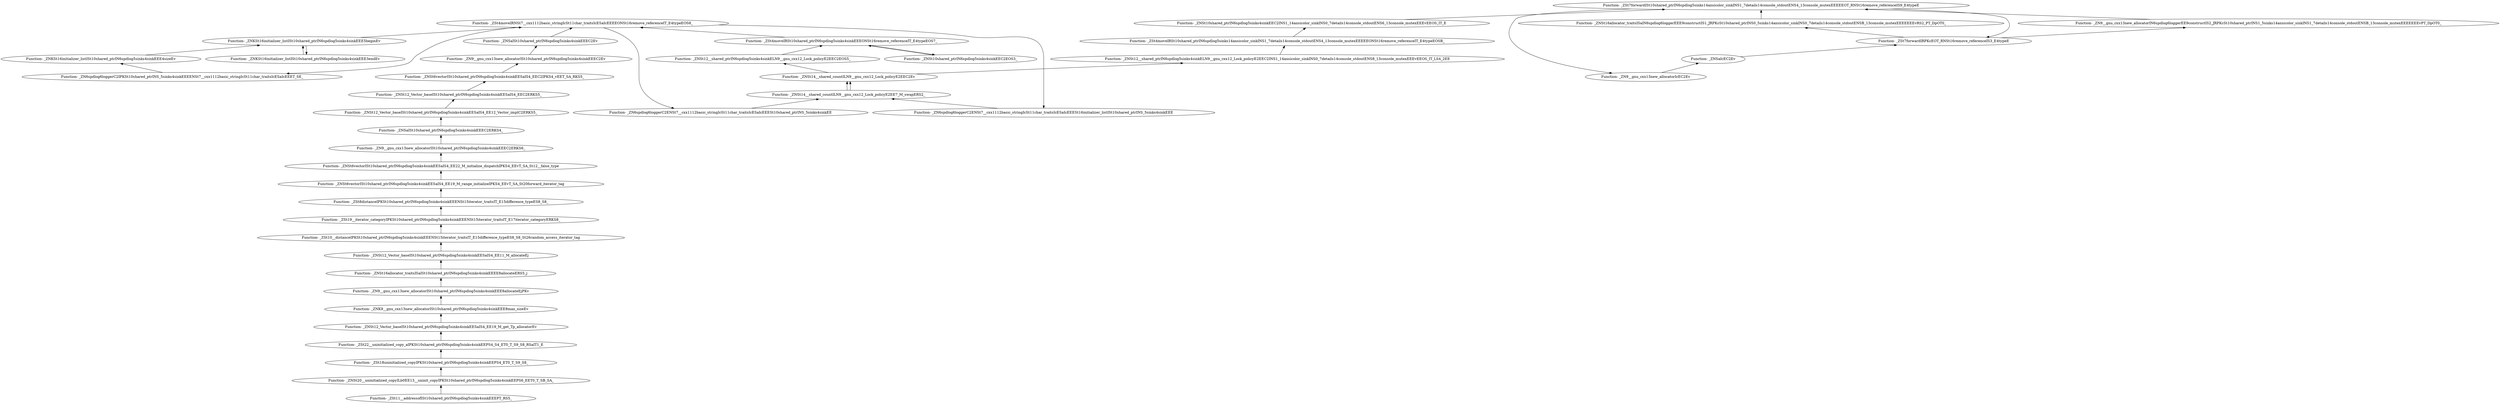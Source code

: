 digraph {
	"Function- _ZSt11__addressofISt10shared_ptrIN6spdlog5sinks4sinkEEEPT_RS5_"
	"Function- _ZNSt20__uninitialized_copyILb0EE13__uninit_copyIPKSt10shared_ptrIN6spdlog5sinks4sinkEEPS6_EET0_T_SB_SA_"
	"Function- _ZNSt20__uninitialized_copyILb0EE13__uninit_copyIPKSt10shared_ptrIN6spdlog5sinks4sinkEEPS6_EET0_T_SB_SA_" -> "Function- _ZSt11__addressofISt10shared_ptrIN6spdlog5sinks4sinkEEEPT_RS5_" [dir=back]
	"Function- _ZSt18uninitialized_copyIPKSt10shared_ptrIN6spdlog5sinks4sinkEEPS4_ET0_T_S9_S8_"
	"Function- _ZSt18uninitialized_copyIPKSt10shared_ptrIN6spdlog5sinks4sinkEEPS4_ET0_T_S9_S8_" -> "Function- _ZNSt20__uninitialized_copyILb0EE13__uninit_copyIPKSt10shared_ptrIN6spdlog5sinks4sinkEEPS6_EET0_T_SB_SA_" [dir=back]
	"Function- _ZSt22__uninitialized_copy_aIPKSt10shared_ptrIN6spdlog5sinks4sinkEEPS4_S4_ET0_T_S9_S8_RSaIT1_E"
	"Function- _ZSt22__uninitialized_copy_aIPKSt10shared_ptrIN6spdlog5sinks4sinkEEPS4_S4_ET0_T_S9_S8_RSaIT1_E" -> "Function- _ZSt18uninitialized_copyIPKSt10shared_ptrIN6spdlog5sinks4sinkEEPS4_ET0_T_S9_S8_" [dir=back]
	"Function- _ZNSt12_Vector_baseISt10shared_ptrIN6spdlog5sinks4sinkEESaIS4_EE19_M_get_Tp_allocatorEv"
	"Function- _ZNSt12_Vector_baseISt10shared_ptrIN6spdlog5sinks4sinkEESaIS4_EE19_M_get_Tp_allocatorEv" -> "Function- _ZSt22__uninitialized_copy_aIPKSt10shared_ptrIN6spdlog5sinks4sinkEEPS4_S4_ET0_T_S9_S8_RSaIT1_E" [dir=back]
	"Function- _ZNK9__gnu_cxx13new_allocatorISt10shared_ptrIN6spdlog5sinks4sinkEEE8max_sizeEv"
	"Function- _ZNK9__gnu_cxx13new_allocatorISt10shared_ptrIN6spdlog5sinks4sinkEEE8max_sizeEv" -> "Function- _ZNSt12_Vector_baseISt10shared_ptrIN6spdlog5sinks4sinkEESaIS4_EE19_M_get_Tp_allocatorEv" [dir=back]
	"Function- _ZN9__gnu_cxx13new_allocatorISt10shared_ptrIN6spdlog5sinks4sinkEEE8allocateEjPKv"
	"Function- _ZN9__gnu_cxx13new_allocatorISt10shared_ptrIN6spdlog5sinks4sinkEEE8allocateEjPKv" -> "Function- _ZNK9__gnu_cxx13new_allocatorISt10shared_ptrIN6spdlog5sinks4sinkEEE8max_sizeEv" [dir=back]
	"Function- _ZNSt16allocator_traitsISaISt10shared_ptrIN6spdlog5sinks4sinkEEEE8allocateERS5_j"
	"Function- _ZNSt16allocator_traitsISaISt10shared_ptrIN6spdlog5sinks4sinkEEEE8allocateERS5_j" -> "Function- _ZN9__gnu_cxx13new_allocatorISt10shared_ptrIN6spdlog5sinks4sinkEEE8allocateEjPKv" [dir=back]
	"Function- _ZNSt12_Vector_baseISt10shared_ptrIN6spdlog5sinks4sinkEESaIS4_EE11_M_allocateEj"
	"Function- _ZNSt12_Vector_baseISt10shared_ptrIN6spdlog5sinks4sinkEESaIS4_EE11_M_allocateEj" -> "Function- _ZNSt16allocator_traitsISaISt10shared_ptrIN6spdlog5sinks4sinkEEEE8allocateERS5_j" [dir=back]
	"Function- _ZSt10__distanceIPKSt10shared_ptrIN6spdlog5sinks4sinkEEENSt15iterator_traitsIT_E15difference_typeES8_S8_St26random_access_iterator_tag"
	"Function- _ZSt10__distanceIPKSt10shared_ptrIN6spdlog5sinks4sinkEEENSt15iterator_traitsIT_E15difference_typeES8_S8_St26random_access_iterator_tag" -> "Function- _ZNSt12_Vector_baseISt10shared_ptrIN6spdlog5sinks4sinkEESaIS4_EE11_M_allocateEj" [dir=back]
	"Function- _ZSt19__iterator_categoryIPKSt10shared_ptrIN6spdlog5sinks4sinkEEENSt15iterator_traitsIT_E17iterator_categoryERKS8_"
	"Function- _ZSt19__iterator_categoryIPKSt10shared_ptrIN6spdlog5sinks4sinkEEENSt15iterator_traitsIT_E17iterator_categoryERKS8_" -> "Function- _ZSt10__distanceIPKSt10shared_ptrIN6spdlog5sinks4sinkEEENSt15iterator_traitsIT_E15difference_typeES8_S8_St26random_access_iterator_tag" [dir=back]
	"Function- _ZSt8distanceIPKSt10shared_ptrIN6spdlog5sinks4sinkEEENSt15iterator_traitsIT_E15difference_typeES8_S8_"
	"Function- _ZSt8distanceIPKSt10shared_ptrIN6spdlog5sinks4sinkEEENSt15iterator_traitsIT_E15difference_typeES8_S8_" -> "Function- _ZSt19__iterator_categoryIPKSt10shared_ptrIN6spdlog5sinks4sinkEEENSt15iterator_traitsIT_E17iterator_categoryERKS8_" [dir=back]
	"Function- _ZNSt6vectorISt10shared_ptrIN6spdlog5sinks4sinkEESaIS4_EE19_M_range_initializeIPKS4_EEvT_SA_St20forward_iterator_tag"
	"Function- _ZNSt6vectorISt10shared_ptrIN6spdlog5sinks4sinkEESaIS4_EE19_M_range_initializeIPKS4_EEvT_SA_St20forward_iterator_tag" -> "Function- _ZSt8distanceIPKSt10shared_ptrIN6spdlog5sinks4sinkEEENSt15iterator_traitsIT_E15difference_typeES8_S8_" [dir=back]
	"Function- _ZNSt6vectorISt10shared_ptrIN6spdlog5sinks4sinkEESaIS4_EE22_M_initialize_dispatchIPKS4_EEvT_SA_St12__false_type"
	"Function- _ZNSt6vectorISt10shared_ptrIN6spdlog5sinks4sinkEESaIS4_EE22_M_initialize_dispatchIPKS4_EEvT_SA_St12__false_type" -> "Function- _ZNSt6vectorISt10shared_ptrIN6spdlog5sinks4sinkEESaIS4_EE19_M_range_initializeIPKS4_EEvT_SA_St20forward_iterator_tag" [dir=back]
	"Function- _ZN9__gnu_cxx13new_allocatorISt10shared_ptrIN6spdlog5sinks4sinkEEEC2ERKS6_"
	"Function- _ZN9__gnu_cxx13new_allocatorISt10shared_ptrIN6spdlog5sinks4sinkEEEC2ERKS6_" -> "Function- _ZNSt6vectorISt10shared_ptrIN6spdlog5sinks4sinkEESaIS4_EE22_M_initialize_dispatchIPKS4_EEvT_SA_St12__false_type" [dir=back]
	"Function- _ZNSaISt10shared_ptrIN6spdlog5sinks4sinkEEEC2ERKS4_"
	"Function- _ZNSaISt10shared_ptrIN6spdlog5sinks4sinkEEEC2ERKS4_" -> "Function- _ZN9__gnu_cxx13new_allocatorISt10shared_ptrIN6spdlog5sinks4sinkEEEC2ERKS6_" [dir=back]
	"Function- _ZNSt12_Vector_baseISt10shared_ptrIN6spdlog5sinks4sinkEESaIS4_EE12_Vector_implC2ERKS5_"
	"Function- _ZNSt12_Vector_baseISt10shared_ptrIN6spdlog5sinks4sinkEESaIS4_EE12_Vector_implC2ERKS5_" -> "Function- _ZNSaISt10shared_ptrIN6spdlog5sinks4sinkEEEC2ERKS4_" [dir=back]
	"Function- _ZNSt12_Vector_baseISt10shared_ptrIN6spdlog5sinks4sinkEESaIS4_EEC2ERKS5_"
	"Function- _ZNSt12_Vector_baseISt10shared_ptrIN6spdlog5sinks4sinkEESaIS4_EEC2ERKS5_" -> "Function- _ZNSt12_Vector_baseISt10shared_ptrIN6spdlog5sinks4sinkEESaIS4_EE12_Vector_implC2ERKS5_" [dir=back]
	"Function- _ZNSt6vectorISt10shared_ptrIN6spdlog5sinks4sinkEESaIS4_EEC2IPKS4_vEET_SA_RKS5_"
	"Function- _ZNSt6vectorISt10shared_ptrIN6spdlog5sinks4sinkEESaIS4_EEC2IPKS4_vEET_SA_RKS5_" -> "Function- _ZNSt12_Vector_baseISt10shared_ptrIN6spdlog5sinks4sinkEESaIS4_EEC2ERKS5_" [dir=back]
	"Function- _ZN9__gnu_cxx13new_allocatorISt10shared_ptrIN6spdlog5sinks4sinkEEEC2Ev"
	"Function- _ZN9__gnu_cxx13new_allocatorISt10shared_ptrIN6spdlog5sinks4sinkEEEC2Ev" -> "Function- _ZNSt6vectorISt10shared_ptrIN6spdlog5sinks4sinkEESaIS4_EEC2IPKS4_vEET_SA_RKS5_" [dir=back]
	"Function- _ZNSaISt10shared_ptrIN6spdlog5sinks4sinkEEEC2Ev"
	"Function- _ZNSaISt10shared_ptrIN6spdlog5sinks4sinkEEEC2Ev" -> "Function- _ZN9__gnu_cxx13new_allocatorISt10shared_ptrIN6spdlog5sinks4sinkEEEC2Ev" [dir=back]
	"Function- _ZSt4moveIRNSt7__cxx1112basic_stringIcSt11char_traitsIcESaIcEEEEONSt16remove_referenceIT_E4typeEOS8_"
	"Function- _ZSt4moveIRNSt7__cxx1112basic_stringIcSt11char_traitsIcESaIcEEEEONSt16remove_referenceIT_E4typeEOS8_" -> "Function- _ZNSaISt10shared_ptrIN6spdlog5sinks4sinkEEEC2Ev" [dir=back]
	"Function- _ZN6spdlog6loggerC2IPKSt10shared_ptrINS_5sinks4sinkEEEENSt7__cxx1112basic_stringIcSt11char_traitsIcESaIcEEET_SE_"
	"Function- _ZN6spdlog6loggerC2IPKSt10shared_ptrINS_5sinks4sinkEEEENSt7__cxx1112basic_stringIcSt11char_traitsIcESaIcEEET_SE_" -> "Function- _ZSt4moveIRNSt7__cxx1112basic_stringIcSt11char_traitsIcESaIcEEEEONSt16remove_referenceIT_E4typeEOS8_" [dir=back]
	"Function- _ZNKSt16initializer_listISt10shared_ptrIN6spdlog5sinks4sinkEEE4sizeEv"
	"Function- _ZNKSt16initializer_listISt10shared_ptrIN6spdlog5sinks4sinkEEE4sizeEv" -> "Function- _ZN6spdlog6loggerC2IPKSt10shared_ptrINS_5sinks4sinkEEEENSt7__cxx1112basic_stringIcSt11char_traitsIcESaIcEEET_SE_" [dir=back]
	"Function- _ZNKSt16initializer_listISt10shared_ptrIN6spdlog5sinks4sinkEEE5beginEv"
	"Function- _ZNKSt16initializer_listISt10shared_ptrIN6spdlog5sinks4sinkEEE5beginEv" -> "Function- _ZNKSt16initializer_listISt10shared_ptrIN6spdlog5sinks4sinkEEE4sizeEv" [dir=back]
	"Function- _ZNKSt16initializer_listISt10shared_ptrIN6spdlog5sinks4sinkEEE3endEv"
	"Function- _ZNKSt16initializer_listISt10shared_ptrIN6spdlog5sinks4sinkEEE3endEv" -> "Function- _ZNKSt16initializer_listISt10shared_ptrIN6spdlog5sinks4sinkEEE5beginEv" [dir=back]
	"Function- _ZNKSt16initializer_listISt10shared_ptrIN6spdlog5sinks4sinkEEE5beginEv"
	"Function- _ZNKSt16initializer_listISt10shared_ptrIN6spdlog5sinks4sinkEEE5beginEv" -> "Function- _ZNKSt16initializer_listISt10shared_ptrIN6spdlog5sinks4sinkEEE3endEv" [dir=back]
	"Function- _ZSt4moveIRNSt7__cxx1112basic_stringIcSt11char_traitsIcESaIcEEEEONSt16remove_referenceIT_E4typeEOS8_"
	"Function- _ZSt4moveIRNSt7__cxx1112basic_stringIcSt11char_traitsIcESaIcEEEEONSt16remove_referenceIT_E4typeEOS8_" -> "Function- _ZNKSt16initializer_listISt10shared_ptrIN6spdlog5sinks4sinkEEE5beginEv" [dir=back]
	"Function- _ZN6spdlog6loggerC2ENSt7__cxx1112basic_stringIcSt11char_traitsIcESaIcEEESt16initializer_listISt10shared_ptrINS_5sinks4sinkEEE"
	"Function- _ZN6spdlog6loggerC2ENSt7__cxx1112basic_stringIcSt11char_traitsIcESaIcEEESt16initializer_listISt10shared_ptrINS_5sinks4sinkEEE" -> "Function- _ZSt4moveIRNSt7__cxx1112basic_stringIcSt11char_traitsIcESaIcEEEEONSt16remove_referenceIT_E4typeEOS8_" [dir=back]
	"Function- _ZNSt14__shared_countILN9__gnu_cxx12_Lock_policyE2EE7_M_swapERS2_"
	"Function- _ZNSt14__shared_countILN9__gnu_cxx12_Lock_policyE2EE7_M_swapERS2_" -> "Function- _ZN6spdlog6loggerC2ENSt7__cxx1112basic_stringIcSt11char_traitsIcESaIcEEESt16initializer_listISt10shared_ptrINS_5sinks4sinkEEE" [dir=back]
	"Function- _ZNSt14__shared_countILN9__gnu_cxx12_Lock_policyE2EEC2Ev"
	"Function- _ZNSt14__shared_countILN9__gnu_cxx12_Lock_policyE2EEC2Ev" -> "Function- _ZNSt14__shared_countILN9__gnu_cxx12_Lock_policyE2EE7_M_swapERS2_" [dir=back]
	"Function- _ZNSt12__shared_ptrIN6spdlog5sinks4sinkELN9__gnu_cxx12_Lock_policyE2EEC2EOS5_"
	"Function- _ZNSt12__shared_ptrIN6spdlog5sinks4sinkELN9__gnu_cxx12_Lock_policyE2EEC2EOS5_" -> "Function- _ZNSt14__shared_countILN9__gnu_cxx12_Lock_policyE2EEC2Ev" [dir=back]
	"Function- _ZSt4moveIRSt10shared_ptrIN6spdlog5sinks4sinkEEEONSt16remove_referenceIT_E4typeEOS7_"
	"Function- _ZSt4moveIRSt10shared_ptrIN6spdlog5sinks4sinkEEEONSt16remove_referenceIT_E4typeEOS7_" -> "Function- _ZNSt12__shared_ptrIN6spdlog5sinks4sinkELN9__gnu_cxx12_Lock_policyE2EEC2EOS5_" [dir=back]
	"Function- _ZNSt10shared_ptrIN6spdlog5sinks4sinkEEC2EOS3_"
	"Function- _ZNSt10shared_ptrIN6spdlog5sinks4sinkEEC2EOS3_" -> "Function- _ZSt4moveIRSt10shared_ptrIN6spdlog5sinks4sinkEEEONSt16remove_referenceIT_E4typeEOS7_" [dir=back]
	"Function- _ZSt4moveIRSt10shared_ptrIN6spdlog5sinks4sinkEEEONSt16remove_referenceIT_E4typeEOS7_"
	"Function- _ZSt4moveIRSt10shared_ptrIN6spdlog5sinks4sinkEEEONSt16remove_referenceIT_E4typeEOS7_" -> "Function- _ZNSt10shared_ptrIN6spdlog5sinks4sinkEEC2EOS3_" [dir=back]
	"Function- _ZSt4moveIRNSt7__cxx1112basic_stringIcSt11char_traitsIcESaIcEEEEONSt16remove_referenceIT_E4typeEOS8_"
	"Function- _ZSt4moveIRNSt7__cxx1112basic_stringIcSt11char_traitsIcESaIcEEEEONSt16remove_referenceIT_E4typeEOS8_" -> "Function- _ZSt4moveIRSt10shared_ptrIN6spdlog5sinks4sinkEEEONSt16remove_referenceIT_E4typeEOS7_" [dir=back]
	"Function- _ZN6spdlog6loggerC2ENSt7__cxx1112basic_stringIcSt11char_traitsIcESaIcEEESt10shared_ptrINS_5sinks4sinkEE"
	"Function- _ZN6spdlog6loggerC2ENSt7__cxx1112basic_stringIcSt11char_traitsIcESaIcEEESt10shared_ptrINS_5sinks4sinkEE" -> "Function- _ZSt4moveIRNSt7__cxx1112basic_stringIcSt11char_traitsIcESaIcEEEEONSt16remove_referenceIT_E4typeEOS8_" [dir=back]
	"Function- _ZNSt14__shared_countILN9__gnu_cxx12_Lock_policyE2EE7_M_swapERS2_"
	"Function- _ZNSt14__shared_countILN9__gnu_cxx12_Lock_policyE2EE7_M_swapERS2_" -> "Function- _ZN6spdlog6loggerC2ENSt7__cxx1112basic_stringIcSt11char_traitsIcESaIcEEESt10shared_ptrINS_5sinks4sinkEE" [dir=back]
	"Function- _ZNSt14__shared_countILN9__gnu_cxx12_Lock_policyE2EEC2Ev"
	"Function- _ZNSt14__shared_countILN9__gnu_cxx12_Lock_policyE2EEC2Ev" -> "Function- _ZNSt14__shared_countILN9__gnu_cxx12_Lock_policyE2EE7_M_swapERS2_" [dir=back]
	"Function- _ZNSt12__shared_ptrIN6spdlog5sinks4sinkELN9__gnu_cxx12_Lock_policyE2EEC2INS1_14ansicolor_sinkINS0_7details14console_stdoutENS8_13console_mutexEEEvEEOS_IT_LS4_2EE"
	"Function- _ZNSt12__shared_ptrIN6spdlog5sinks4sinkELN9__gnu_cxx12_Lock_policyE2EEC2INS1_14ansicolor_sinkINS0_7details14console_stdoutENS8_13console_mutexEEEvEEOS_IT_LS4_2EE" -> "Function- _ZNSt14__shared_countILN9__gnu_cxx12_Lock_policyE2EEC2Ev" [dir=back]
	"Function- _ZSt4moveIRSt10shared_ptrIN6spdlog5sinks14ansicolor_sinkINS1_7details14console_stdoutENS4_13console_mutexEEEEEONSt16remove_referenceIT_E4typeEOSB_"
	"Function- _ZSt4moveIRSt10shared_ptrIN6spdlog5sinks14ansicolor_sinkINS1_7details14console_stdoutENS4_13console_mutexEEEEEONSt16remove_referenceIT_E4typeEOSB_" -> "Function- _ZNSt12__shared_ptrIN6spdlog5sinks4sinkELN9__gnu_cxx12_Lock_policyE2EEC2INS1_14ansicolor_sinkINS0_7details14console_stdoutENS8_13console_mutexEEEvEEOS_IT_LS4_2EE" [dir=back]
	"Function- _ZNSt10shared_ptrIN6spdlog5sinks4sinkEEC2INS1_14ansicolor_sinkINS0_7details14console_stdoutENS6_13console_mutexEEEvEEOS_IT_E"
	"Function- _ZNSt10shared_ptrIN6spdlog5sinks4sinkEEC2INS1_14ansicolor_sinkINS0_7details14console_stdoutENS6_13console_mutexEEEvEEOS_IT_E" -> "Function- _ZSt4moveIRSt10shared_ptrIN6spdlog5sinks14ansicolor_sinkINS1_7details14console_stdoutENS4_13console_mutexEEEEEONSt16remove_referenceIT_E4typeEOSB_" [dir=back]
	"Function- _ZSt7forwardISt10shared_ptrIN6spdlog5sinks14ansicolor_sinkINS1_7details14console_stdoutENS4_13console_mutexEEEEEOT_RNSt16remove_referenceIS9_E4typeE"
	"Function- _ZSt7forwardISt10shared_ptrIN6spdlog5sinks14ansicolor_sinkINS1_7details14console_stdoutENS4_13console_mutexEEEEEOT_RNSt16remove_referenceIS9_E4typeE" -> "Function- _ZNSt10shared_ptrIN6spdlog5sinks4sinkEEC2INS1_14ansicolor_sinkINS0_7details14console_stdoutENS6_13console_mutexEEEvEEOS_IT_E" [dir=back]
	"Function- _ZN9__gnu_cxx13new_allocatorIcEC2Ev"
	"Function- _ZN9__gnu_cxx13new_allocatorIcEC2Ev" -> "Function- _ZSt7forwardISt10shared_ptrIN6spdlog5sinks14ansicolor_sinkINS1_7details14console_stdoutENS4_13console_mutexEEEEEOT_RNSt16remove_referenceIS9_E4typeE" [dir=back]
	"Function- _ZNSaIcEC2Ev"
	"Function- _ZNSaIcEC2Ev" -> "Function- _ZN9__gnu_cxx13new_allocatorIcEC2Ev" [dir=back]
	"Function- _ZSt7forwardIRPKcEOT_RNSt16remove_referenceIS3_E4typeE"
	"Function- _ZSt7forwardIRPKcEOT_RNSt16remove_referenceIS3_E4typeE" -> "Function- _ZNSaIcEC2Ev" [dir=back]
	"Function- _ZN9__gnu_cxx13new_allocatorIN6spdlog6loggerEE9constructIS2_JRPKcSt10shared_ptrINS1_5sinks14ansicolor_sinkINS1_7details14console_stdoutENSB_13console_mutexEEEEEEEvPT_DpOT0_"
	"Function- _ZN9__gnu_cxx13new_allocatorIN6spdlog6loggerEE9constructIS2_JRPKcSt10shared_ptrINS1_5sinks14ansicolor_sinkINS1_7details14console_stdoutENSB_13console_mutexEEEEEEEvPT_DpOT0_" -> "Function- _ZSt7forwardIRPKcEOT_RNSt16remove_referenceIS3_E4typeE" [dir=back]
	"Function- _ZSt7forwardISt10shared_ptrIN6spdlog5sinks14ansicolor_sinkINS1_7details14console_stdoutENS4_13console_mutexEEEEEOT_RNSt16remove_referenceIS9_E4typeE"
	"Function- _ZSt7forwardISt10shared_ptrIN6spdlog5sinks14ansicolor_sinkINS1_7details14console_stdoutENS4_13console_mutexEEEEEOT_RNSt16remove_referenceIS9_E4typeE" -> "Function- _ZN9__gnu_cxx13new_allocatorIN6spdlog6loggerEE9constructIS2_JRPKcSt10shared_ptrINS1_5sinks14ansicolor_sinkINS1_7details14console_stdoutENSB_13console_mutexEEEEEEEvPT_DpOT0_" [dir=back]
	"Function- _ZSt7forwardIRPKcEOT_RNSt16remove_referenceIS3_E4typeE"
	"Function- _ZSt7forwardIRPKcEOT_RNSt16remove_referenceIS3_E4typeE" -> "Function- _ZSt7forwardISt10shared_ptrIN6spdlog5sinks14ansicolor_sinkINS1_7details14console_stdoutENS4_13console_mutexEEEEEOT_RNSt16remove_referenceIS9_E4typeE" [dir=back]
	"Function- _ZNSt16allocator_traitsISaIN6spdlog6loggerEEE9constructIS1_JRPKcSt10shared_ptrINS0_5sinks14ansicolor_sinkINS0_7details14console_stdoutENSB_13console_mutexEEEEEEEvRS2_PT_DpOT0_"
	"Function- _ZNSt16allocator_traitsISaIN6spdlog6loggerEEE9constructIS1_JRPKcSt10shared_ptrINS0_5sinks14ansicolor_sinkINS0_7details14console_stdoutENSB_13console_mutexEEEEEEEvRS2_PT_DpOT0_" -> "Function- _ZSt7forwardIRPKcEOT_RNSt16remove_referenceIS3_E4typeE" [dir=back]
	"Function- _ZSt7forwardISt10shared_ptrIN6spdlog5sinks14ansicolor_sinkINS1_7details14console_stdoutENS4_13console_mutexEEEEEOT_RNSt16remove_referenceIS9_E4typeE"
	"Function- _ZSt7forwardISt10shared_ptrIN6spdlog5sinks14ansicolor_sinkINS1_7details14console_stdoutENS4_13console_mutexEEEEEOT_RNSt16remove_referenceIS9_E4typeE" -> "Function- _ZNSt16allocator_traitsISaIN6spdlog6loggerEEE9constructIS1_JRPKcSt10shared_ptrINS0_5sinks14ansicolor_sinkINS0_7details14console_stdoutENSB_13console_mutexEEEEEEEvRS2_PT_DpOT0_" [dir=back]
}
